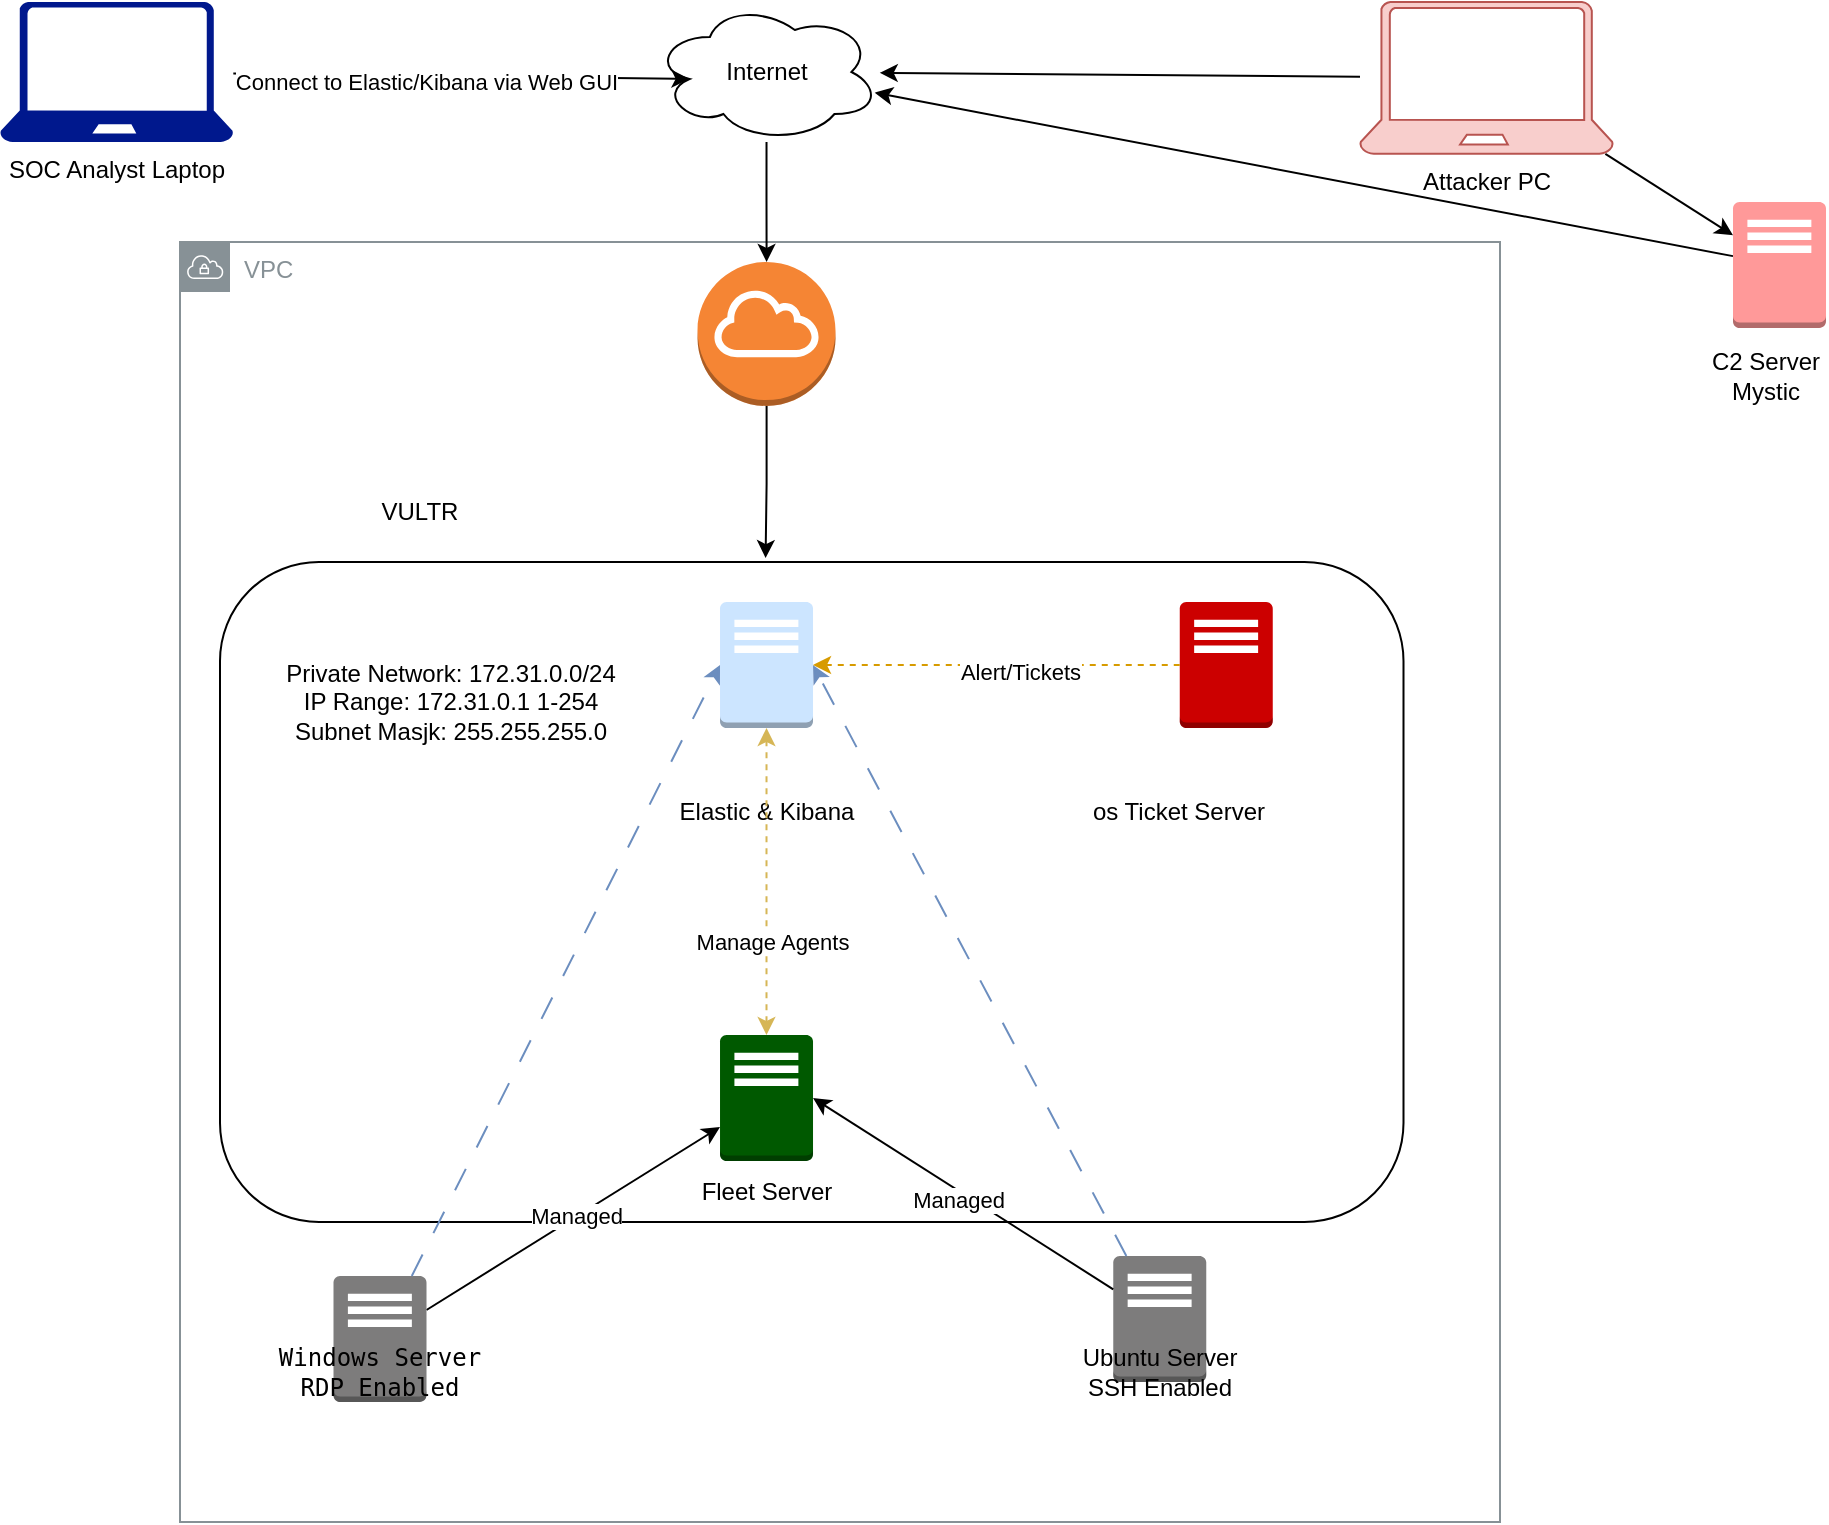 <mxfile version="24.7.12">
  <diagram name="Page-1" id="W4YvApNCXR5A6FudypIm">
    <mxGraphModel dx="2492" dy="2064" grid="1" gridSize="10" guides="1" tooltips="1" connect="1" arrows="1" fold="1" page="1" pageScale="1" pageWidth="850" pageHeight="1100" math="0" shadow="0">
      <root>
        <mxCell id="0" />
        <mxCell id="1" parent="0" />
        <mxCell id="aNrNENJhGVUGavfEX417-25" value="VPC" style="sketch=0;outlineConnect=0;gradientColor=none;html=1;whiteSpace=wrap;fontSize=12;fontStyle=0;shape=mxgraph.aws4.group;grIcon=mxgraph.aws4.group_vpc;strokeColor=#879196;fillColor=none;verticalAlign=top;align=left;spacingLeft=30;fontColor=#879196;dashed=0;" parent="1" vertex="1">
          <mxGeometry y="90" width="660" height="640" as="geometry" />
        </mxCell>
        <mxCell id="aNrNENJhGVUGavfEX417-16" value="" style="rounded=1;whiteSpace=wrap;html=1;" parent="1" vertex="1">
          <mxGeometry x="20" y="250" width="591.75" height="330" as="geometry" />
        </mxCell>
        <mxCell id="aNrNENJhGVUGavfEX417-1" value="" style="outlineConnect=0;dashed=0;verticalLabelPosition=bottom;verticalAlign=top;align=center;html=1;shape=mxgraph.aws3.traditional_server;fillColor=#7D7C7C;gradientColor=none;" parent="1" vertex="1">
          <mxGeometry x="466.63" y="597" width="46.5" height="63" as="geometry" />
        </mxCell>
        <mxCell id="aNrNENJhGVUGavfEX417-2" value="" style="outlineConnect=0;dashed=0;verticalLabelPosition=bottom;verticalAlign=top;align=center;html=1;shape=mxgraph.aws3.traditional_server;fillColor=#005900;strokeColor=#005700;fontColor=#ffffff;" parent="1" vertex="1">
          <mxGeometry x="270.01" y="486.5" width="46.5" height="63" as="geometry" />
        </mxCell>
        <mxCell id="aNrNENJhGVUGavfEX417-3" value="" style="outlineConnect=0;dashed=0;verticalLabelPosition=bottom;verticalAlign=top;align=center;html=1;shape=mxgraph.aws3.traditional_server;fillColor=#CC0000;strokeColor=#6F0000;fontColor=#ffffff;" parent="1" vertex="1">
          <mxGeometry x="499.88" y="270" width="46.5" height="63" as="geometry" />
        </mxCell>
        <mxCell id="aNrNENJhGVUGavfEX417-35" style="rounded=0;orthogonalLoop=1;jettySize=auto;html=1;" parent="1" source="aNrNENJhGVUGavfEX417-4" target="aNrNENJhGVUGavfEX417-2" edge="1">
          <mxGeometry relative="1" as="geometry" />
        </mxCell>
        <mxCell id="aNrNENJhGVUGavfEX417-37" value="Managed" style="edgeLabel;html=1;align=center;verticalAlign=middle;resizable=0;points=[];" parent="aNrNENJhGVUGavfEX417-35" vertex="1" connectable="0">
          <mxGeometry x="0.019" y="1" relative="1" as="geometry">
            <mxPoint as="offset" />
          </mxGeometry>
        </mxCell>
        <mxCell id="aNrNENJhGVUGavfEX417-4" value="" style="outlineConnect=0;dashed=0;verticalLabelPosition=bottom;verticalAlign=top;align=center;html=1;shape=mxgraph.aws3.traditional_server;fillColor=#7D7C7C;gradientColor=none;" parent="1" vertex="1">
          <mxGeometry x="76.75" y="607" width="46.5" height="63" as="geometry" />
        </mxCell>
        <mxCell id="aNrNENJhGVUGavfEX417-5" value="" style="outlineConnect=0;dashed=0;verticalLabelPosition=bottom;verticalAlign=top;align=center;html=1;shape=mxgraph.aws3.traditional_server;fillColor=#cce5ff;strokeColor=#36393d;" parent="1" vertex="1">
          <mxGeometry x="270.01" y="270" width="46.5" height="63" as="geometry" />
        </mxCell>
        <mxCell id="LWK1aguUJlo9VhWStzpI-16" style="rounded=0;orthogonalLoop=1;jettySize=auto;html=1;" edge="1" parent="1" source="aNrNENJhGVUGavfEX417-6" target="LWK1aguUJlo9VhWStzpI-1">
          <mxGeometry relative="1" as="geometry" />
        </mxCell>
        <mxCell id="aNrNENJhGVUGavfEX417-6" value="" style="outlineConnect=0;dashed=0;verticalLabelPosition=bottom;verticalAlign=top;align=center;html=1;shape=mxgraph.aws3.traditional_server;fillColor=#FF9999;strokeColor=#A50040;fillStyle=auto;fontColor=#ffffff;" parent="1" vertex="1">
          <mxGeometry x="776.5" y="70" width="46.5" height="63" as="geometry" />
        </mxCell>
        <mxCell id="aNrNENJhGVUGavfEX417-17" value="VULTR" style="text;html=1;align=center;verticalAlign=middle;whiteSpace=wrap;rounded=0;" parent="1" vertex="1">
          <mxGeometry x="90" y="210" width="60" height="30" as="geometry" />
        </mxCell>
        <mxCell id="aNrNENJhGVUGavfEX417-18" value="Elastic &amp;amp; Kibana" style="text;html=1;align=center;verticalAlign=middle;whiteSpace=wrap;rounded=0;" parent="1" vertex="1">
          <mxGeometry x="244.88" y="360" width="96.75" height="30" as="geometry" />
        </mxCell>
        <mxCell id="aNrNENJhGVUGavfEX417-19" value="Ubuntu Server SSH Enabled" style="text;html=1;align=center;verticalAlign=middle;whiteSpace=wrap;rounded=0;" parent="1" vertex="1">
          <mxGeometry x="450" y="640" width="79.76" height="30" as="geometry" />
        </mxCell>
        <mxCell id="aNrNENJhGVUGavfEX417-20" value="&lt;pre&gt;Windows Server&lt;br&gt;RDP Enabled&lt;/pre&gt;" style="text;html=1;align=center;verticalAlign=middle;whiteSpace=wrap;rounded=0;" parent="1" vertex="1">
          <mxGeometry x="70" y="640" width="60" height="30" as="geometry" />
        </mxCell>
        <mxCell id="aNrNENJhGVUGavfEX417-21" value="Fleet Server" style="text;html=1;align=center;verticalAlign=middle;whiteSpace=wrap;rounded=0;" parent="1" vertex="1">
          <mxGeometry x="255.01" y="549.5" width="76.5" height="30" as="geometry" />
        </mxCell>
        <mxCell id="aNrNENJhGVUGavfEX417-22" value="os Ticket Server" style="text;html=1;align=center;verticalAlign=middle;whiteSpace=wrap;rounded=0;" parent="1" vertex="1">
          <mxGeometry x="453.13" y="360" width="93.25" height="30" as="geometry" />
        </mxCell>
        <mxCell id="aNrNENJhGVUGavfEX417-23" value="C2 Server Mystic" style="text;html=1;align=center;verticalAlign=middle;whiteSpace=wrap;rounded=0;" parent="1" vertex="1">
          <mxGeometry x="763" y="142" width="60" height="30" as="geometry" />
        </mxCell>
        <mxCell id="aNrNENJhGVUGavfEX417-27" style="edgeStyle=orthogonalEdgeStyle;rounded=0;orthogonalLoop=1;jettySize=auto;html=1;exitX=0.5;exitY=1;exitDx=0;exitDy=0;" parent="1" source="aNrNENJhGVUGavfEX417-19" target="aNrNENJhGVUGavfEX417-19" edge="1">
          <mxGeometry relative="1" as="geometry" />
        </mxCell>
        <mxCell id="aNrNENJhGVUGavfEX417-36" style="rounded=0;orthogonalLoop=1;jettySize=auto;html=1;entryX=1;entryY=0.5;entryDx=0;entryDy=0;entryPerimeter=0;" parent="1" source="aNrNENJhGVUGavfEX417-1" target="aNrNENJhGVUGavfEX417-2" edge="1">
          <mxGeometry relative="1" as="geometry" />
        </mxCell>
        <mxCell id="aNrNENJhGVUGavfEX417-38" value="Managed" style="edgeLabel;html=1;align=center;verticalAlign=middle;resizable=0;points=[];" parent="aNrNENJhGVUGavfEX417-36" vertex="1" connectable="0">
          <mxGeometry x="0.008" y="4" relative="1" as="geometry">
            <mxPoint as="offset" />
          </mxGeometry>
        </mxCell>
        <mxCell id="aNrNENJhGVUGavfEX417-39" style="edgeStyle=orthogonalEdgeStyle;rounded=0;orthogonalLoop=1;jettySize=auto;html=1;entryX=0.5;entryY=1;entryDx=0;entryDy=0;entryPerimeter=0;startArrow=classic;startFill=1;fillColor=#fff2cc;strokeColor=#d6b656;dashed=1;" parent="1" source="aNrNENJhGVUGavfEX417-2" target="aNrNENJhGVUGavfEX417-5" edge="1">
          <mxGeometry relative="1" as="geometry" />
        </mxCell>
        <mxCell id="LWK1aguUJlo9VhWStzpI-20" value="Manage Agents" style="edgeLabel;html=1;align=center;verticalAlign=middle;resizable=0;points=[];" vertex="1" connectable="0" parent="aNrNENJhGVUGavfEX417-39">
          <mxGeometry x="-0.381" y="-2" relative="1" as="geometry">
            <mxPoint y="1" as="offset" />
          </mxGeometry>
        </mxCell>
        <mxCell id="LWK1aguUJlo9VhWStzpI-12" value="" style="edgeStyle=orthogonalEdgeStyle;rounded=0;orthogonalLoop=1;jettySize=auto;html=1;" edge="1" parent="1" source="LWK1aguUJlo9VhWStzpI-1" target="LWK1aguUJlo9VhWStzpI-4">
          <mxGeometry relative="1" as="geometry" />
        </mxCell>
        <mxCell id="LWK1aguUJlo9VhWStzpI-1" value="Internet" style="ellipse;shape=cloud;whiteSpace=wrap;html=1;" vertex="1" parent="1">
          <mxGeometry x="236.63" y="-30" width="113.26" height="70" as="geometry" />
        </mxCell>
        <mxCell id="LWK1aguUJlo9VhWStzpI-11" value="" style="edgeStyle=orthogonalEdgeStyle;rounded=0;orthogonalLoop=1;jettySize=auto;html=1;entryX=0.461;entryY=-0.006;entryDx=0;entryDy=0;entryPerimeter=0;" edge="1" parent="1" source="LWK1aguUJlo9VhWStzpI-4" target="aNrNENJhGVUGavfEX417-16">
          <mxGeometry relative="1" as="geometry">
            <mxPoint x="293" y="240" as="targetPoint" />
          </mxGeometry>
        </mxCell>
        <mxCell id="LWK1aguUJlo9VhWStzpI-4" value="" style="outlineConnect=0;dashed=0;verticalLabelPosition=bottom;verticalAlign=top;align=center;html=1;shape=mxgraph.aws3.internet_gateway;fillColor=#F58534;gradientColor=none;" vertex="1" parent="1">
          <mxGeometry x="258.76" y="100" width="69" height="72" as="geometry" />
        </mxCell>
        <mxCell id="LWK1aguUJlo9VhWStzpI-5" value="SOC Analyst Laptop" style="sketch=0;aspect=fixed;pointerEvents=1;shadow=0;dashed=0;html=1;strokeColor=none;labelPosition=center;verticalLabelPosition=bottom;verticalAlign=top;align=center;fillColor=#00188D;shape=mxgraph.azure.laptop" vertex="1" parent="1">
          <mxGeometry x="-90" y="-30" width="116.66" height="70" as="geometry" />
        </mxCell>
        <mxCell id="LWK1aguUJlo9VhWStzpI-15" style="rounded=0;orthogonalLoop=1;jettySize=auto;html=1;" edge="1" parent="1" source="LWK1aguUJlo9VhWStzpI-6" target="aNrNENJhGVUGavfEX417-6">
          <mxGeometry relative="1" as="geometry" />
        </mxCell>
        <mxCell id="LWK1aguUJlo9VhWStzpI-6" value="Attacker PC" style="sketch=0;aspect=fixed;pointerEvents=1;shadow=0;dashed=0;html=1;strokeColor=#b85450;labelPosition=center;verticalLabelPosition=bottom;verticalAlign=top;align=center;fillColor=#f8cecc;shape=mxgraph.azure.laptop" vertex="1" parent="1">
          <mxGeometry x="590" y="-30" width="126.5" height="75.9" as="geometry" />
        </mxCell>
        <mxCell id="LWK1aguUJlo9VhWStzpI-9" style="rounded=0;orthogonalLoop=1;jettySize=auto;html=1;entryX=0;entryY=0.5;entryDx=0;entryDy=0;entryPerimeter=0;dashed=1;dashPattern=12 12;fillColor=#dae8fc;strokeColor=#6c8ebf;" edge="1" parent="1" source="aNrNENJhGVUGavfEX417-4" target="aNrNENJhGVUGavfEX417-5">
          <mxGeometry relative="1" as="geometry" />
        </mxCell>
        <mxCell id="LWK1aguUJlo9VhWStzpI-10" style="rounded=0;orthogonalLoop=1;jettySize=auto;html=1;entryX=1;entryY=0.5;entryDx=0;entryDy=0;entryPerimeter=0;dashed=1;dashPattern=12 12;fillColor=#dae8fc;strokeColor=#6c8ebf;" edge="1" parent="1" source="aNrNENJhGVUGavfEX417-1" target="aNrNENJhGVUGavfEX417-5">
          <mxGeometry relative="1" as="geometry" />
        </mxCell>
        <mxCell id="LWK1aguUJlo9VhWStzpI-13" style="rounded=0;orthogonalLoop=1;jettySize=auto;html=1;" edge="1" parent="1" source="LWK1aguUJlo9VhWStzpI-6" target="LWK1aguUJlo9VhWStzpI-1">
          <mxGeometry relative="1" as="geometry" />
        </mxCell>
        <mxCell id="LWK1aguUJlo9VhWStzpI-14" style="rounded=0;orthogonalLoop=1;jettySize=auto;html=1;entryX=0.16;entryY=0.55;entryDx=0;entryDy=0;entryPerimeter=0;" edge="1" parent="1" source="LWK1aguUJlo9VhWStzpI-5" target="LWK1aguUJlo9VhWStzpI-1">
          <mxGeometry relative="1" as="geometry" />
        </mxCell>
        <mxCell id="LWK1aguUJlo9VhWStzpI-17" value="Connect to Elastic/Kibana via Web GUI" style="edgeLabel;html=1;align=center;verticalAlign=middle;resizable=0;points=[];" vertex="1" connectable="0" parent="LWK1aguUJlo9VhWStzpI-14">
          <mxGeometry x="-0.155" y="-3" relative="1" as="geometry">
            <mxPoint as="offset" />
          </mxGeometry>
        </mxCell>
        <mxCell id="LWK1aguUJlo9VhWStzpI-18" style="edgeStyle=orthogonalEdgeStyle;rounded=0;orthogonalLoop=1;jettySize=auto;html=1;entryX=1;entryY=0.5;entryDx=0;entryDy=0;entryPerimeter=0;dashed=1;fillColor=#ffe6cc;strokeColor=#d79b00;" edge="1" parent="1" source="aNrNENJhGVUGavfEX417-3" target="aNrNENJhGVUGavfEX417-5">
          <mxGeometry relative="1" as="geometry" />
        </mxCell>
        <mxCell id="LWK1aguUJlo9VhWStzpI-19" value="Alert/Tickets" style="edgeLabel;html=1;align=center;verticalAlign=middle;resizable=0;points=[];" vertex="1" connectable="0" parent="LWK1aguUJlo9VhWStzpI-18">
          <mxGeometry x="-0.129" y="3" relative="1" as="geometry">
            <mxPoint as="offset" />
          </mxGeometry>
        </mxCell>
        <mxCell id="LWK1aguUJlo9VhWStzpI-21" value="Private Network: 172.31.0.0/24&lt;br&gt;IP Range: 172.31.0.1 1-254&lt;br&gt;Subnet Masjk: 255.255.255.0" style="text;html=1;align=center;verticalAlign=middle;resizable=0;points=[];autosize=1;strokeColor=none;fillColor=none;" vertex="1" parent="1">
          <mxGeometry x="40" y="290" width="190" height="60" as="geometry" />
        </mxCell>
      </root>
    </mxGraphModel>
  </diagram>
</mxfile>
